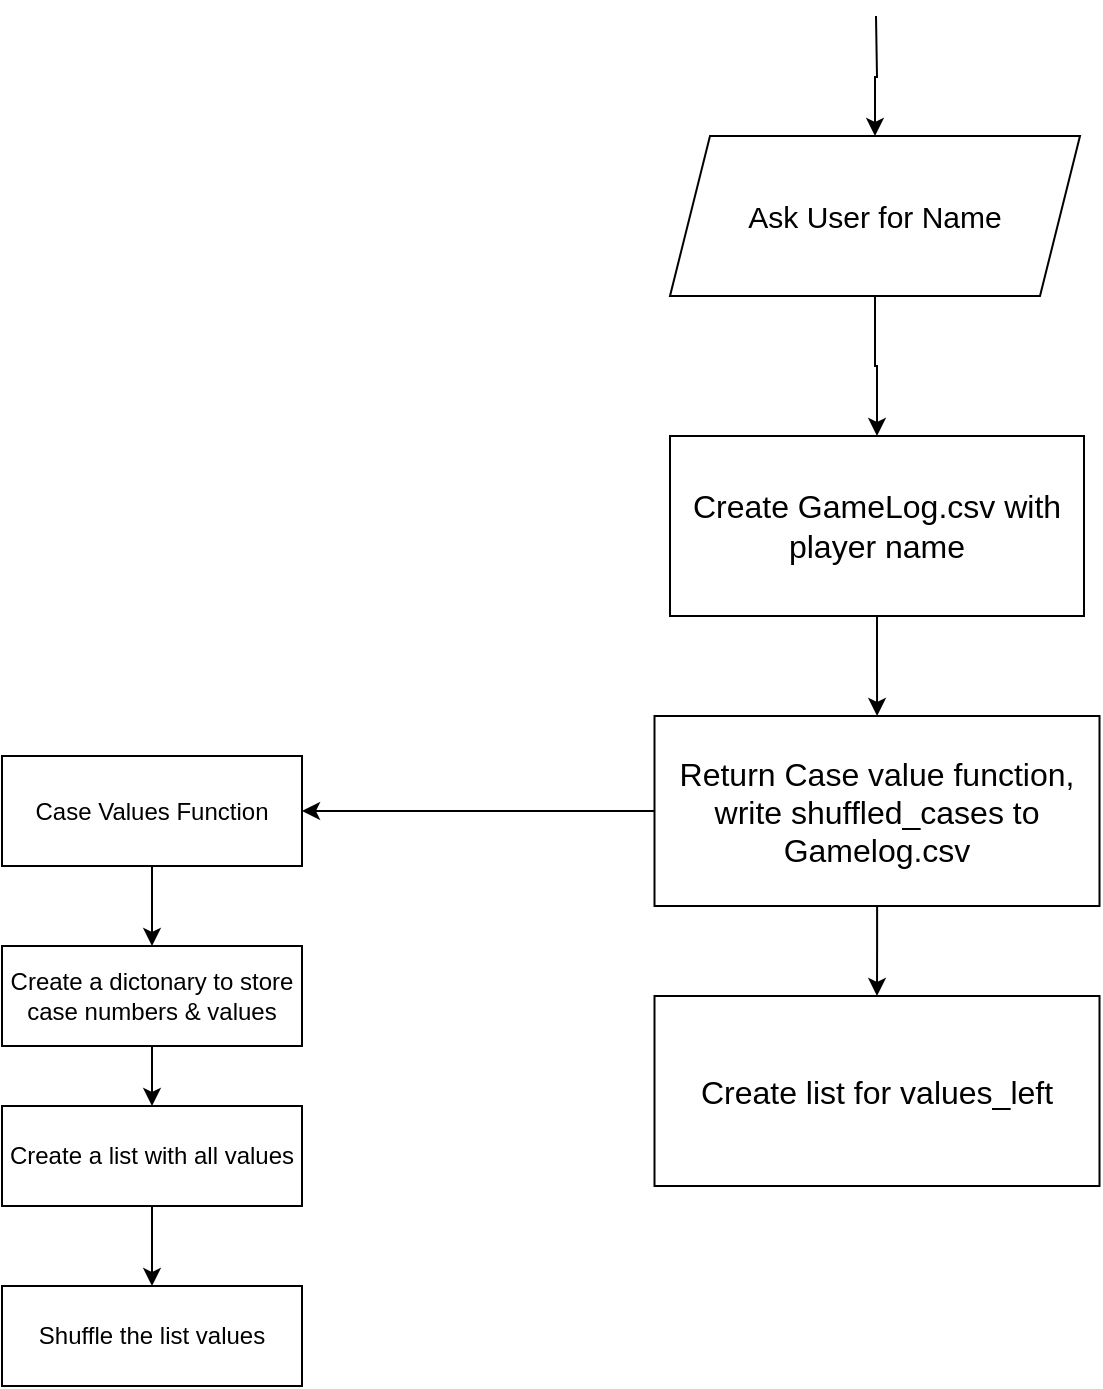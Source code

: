 <mxfile version="22.1.8" type="github">
  <diagram name="Page-1" id="VLC8R4KVJ3cNXHcV-09f">
    <mxGraphModel dx="1290" dy="574" grid="1" gridSize="10" guides="1" tooltips="1" connect="1" arrows="1" fold="1" page="1" pageScale="1" pageWidth="850" pageHeight="1100" math="0" shadow="0">
      <root>
        <mxCell id="0" />
        <mxCell id="1" parent="0" />
        <mxCell id="pCG21Fdg0DUQvxfNWMpT-1" style="edgeStyle=orthogonalEdgeStyle;rounded=0;orthogonalLoop=1;jettySize=auto;html=1;entryX=0.5;entryY=0;entryDx=0;entryDy=0;" edge="1" parent="1" target="pCG21Fdg0DUQvxfNWMpT-4">
          <mxGeometry relative="1" as="geometry">
            <mxPoint x="586" y="495" as="targetPoint" />
            <mxPoint x="588" y="415" as="sourcePoint" />
          </mxGeometry>
        </mxCell>
        <mxCell id="pCG21Fdg0DUQvxfNWMpT-2" style="edgeStyle=orthogonalEdgeStyle;rounded=0;orthogonalLoop=1;jettySize=auto;html=1;exitX=0.5;exitY=1;exitDx=0;exitDy=0;" edge="1" parent="1">
          <mxGeometry relative="1" as="geometry">
            <mxPoint x="586" y="555" as="sourcePoint" />
            <mxPoint x="586" y="555" as="targetPoint" />
          </mxGeometry>
        </mxCell>
        <mxCell id="pCG21Fdg0DUQvxfNWMpT-3" style="edgeStyle=orthogonalEdgeStyle;rounded=0;orthogonalLoop=1;jettySize=auto;html=1;" edge="1" parent="1" source="pCG21Fdg0DUQvxfNWMpT-4" target="pCG21Fdg0DUQvxfNWMpT-6">
          <mxGeometry relative="1" as="geometry">
            <mxPoint x="586.5" y="655" as="targetPoint" />
          </mxGeometry>
        </mxCell>
        <mxCell id="pCG21Fdg0DUQvxfNWMpT-4" value="&lt;font style=&quot;font-size: 15px;&quot;&gt;Ask User for Name&lt;/font&gt;" style="shape=parallelogram;perimeter=parallelogramPerimeter;whiteSpace=wrap;html=1;fixedSize=1;" vertex="1" parent="1">
          <mxGeometry x="485" y="475" width="205" height="80" as="geometry" />
        </mxCell>
        <mxCell id="pCG21Fdg0DUQvxfNWMpT-5" value="" style="edgeStyle=orthogonalEdgeStyle;rounded=0;orthogonalLoop=1;jettySize=auto;html=1;" edge="1" parent="1" source="pCG21Fdg0DUQvxfNWMpT-6" target="pCG21Fdg0DUQvxfNWMpT-9">
          <mxGeometry relative="1" as="geometry" />
        </mxCell>
        <mxCell id="pCG21Fdg0DUQvxfNWMpT-6" value="&lt;font style=&quot;font-size: 16px;&quot;&gt;Create GameLog.csv with player name&lt;/font&gt;" style="rounded=0;whiteSpace=wrap;html=1;" vertex="1" parent="1">
          <mxGeometry x="485" y="625" width="207" height="90" as="geometry" />
        </mxCell>
        <mxCell id="pCG21Fdg0DUQvxfNWMpT-7" style="edgeStyle=orthogonalEdgeStyle;rounded=0;orthogonalLoop=1;jettySize=auto;html=1;entryX=0.5;entryY=0;entryDx=0;entryDy=0;" edge="1" parent="1" source="pCG21Fdg0DUQvxfNWMpT-9" target="pCG21Fdg0DUQvxfNWMpT-17">
          <mxGeometry relative="1" as="geometry" />
        </mxCell>
        <mxCell id="pCG21Fdg0DUQvxfNWMpT-8" style="edgeStyle=orthogonalEdgeStyle;rounded=0;orthogonalLoop=1;jettySize=auto;html=1;entryX=1;entryY=0.5;entryDx=0;entryDy=0;" edge="1" parent="1" source="pCG21Fdg0DUQvxfNWMpT-9" target="pCG21Fdg0DUQvxfNWMpT-11">
          <mxGeometry relative="1" as="geometry" />
        </mxCell>
        <mxCell id="pCG21Fdg0DUQvxfNWMpT-9" value="&lt;span style=&quot;font-size: 16px;&quot;&gt;Return Case value function, write shuffled_cases to Gamelog.csv&lt;/span&gt;" style="whiteSpace=wrap;html=1;rounded=0;" vertex="1" parent="1">
          <mxGeometry x="477.25" y="765" width="222.5" height="95" as="geometry" />
        </mxCell>
        <mxCell id="pCG21Fdg0DUQvxfNWMpT-10" style="edgeStyle=orthogonalEdgeStyle;rounded=0;orthogonalLoop=1;jettySize=auto;html=1;" edge="1" parent="1" source="pCG21Fdg0DUQvxfNWMpT-11" target="pCG21Fdg0DUQvxfNWMpT-13">
          <mxGeometry relative="1" as="geometry">
            <mxPoint x="226" y="900" as="targetPoint" />
          </mxGeometry>
        </mxCell>
        <mxCell id="pCG21Fdg0DUQvxfNWMpT-11" value="Case Values Function" style="rounded=0;whiteSpace=wrap;html=1;" vertex="1" parent="1">
          <mxGeometry x="151" y="785" width="150" height="55" as="geometry" />
        </mxCell>
        <mxCell id="pCG21Fdg0DUQvxfNWMpT-12" style="edgeStyle=orthogonalEdgeStyle;rounded=0;orthogonalLoop=1;jettySize=auto;html=1;" edge="1" parent="1" source="pCG21Fdg0DUQvxfNWMpT-13" target="pCG21Fdg0DUQvxfNWMpT-15">
          <mxGeometry relative="1" as="geometry">
            <mxPoint x="226" y="970" as="targetPoint" />
          </mxGeometry>
        </mxCell>
        <mxCell id="pCG21Fdg0DUQvxfNWMpT-13" value="Create a dictonary to store case numbers &amp;amp; values" style="rounded=0;whiteSpace=wrap;html=1;" vertex="1" parent="1">
          <mxGeometry x="151" y="880" width="150" height="50" as="geometry" />
        </mxCell>
        <mxCell id="pCG21Fdg0DUQvxfNWMpT-14" style="edgeStyle=orthogonalEdgeStyle;rounded=0;orthogonalLoop=1;jettySize=auto;html=1;" edge="1" parent="1" source="pCG21Fdg0DUQvxfNWMpT-15">
          <mxGeometry relative="1" as="geometry">
            <mxPoint x="226" y="1050" as="targetPoint" />
          </mxGeometry>
        </mxCell>
        <mxCell id="pCG21Fdg0DUQvxfNWMpT-15" value="Create a list with all values" style="rounded=0;whiteSpace=wrap;html=1;" vertex="1" parent="1">
          <mxGeometry x="151" y="960" width="150" height="50" as="geometry" />
        </mxCell>
        <mxCell id="pCG21Fdg0DUQvxfNWMpT-16" value="Shuffle the list values" style="rounded=0;whiteSpace=wrap;html=1;" vertex="1" parent="1">
          <mxGeometry x="151" y="1050" width="150" height="50" as="geometry" />
        </mxCell>
        <mxCell id="pCG21Fdg0DUQvxfNWMpT-17" value="&lt;span style=&quot;font-size: 16px;&quot;&gt;Create list for values_left&lt;/span&gt;" style="whiteSpace=wrap;html=1;rounded=0;" vertex="1" parent="1">
          <mxGeometry x="477.25" y="905" width="222.5" height="95" as="geometry" />
        </mxCell>
      </root>
    </mxGraphModel>
  </diagram>
</mxfile>
